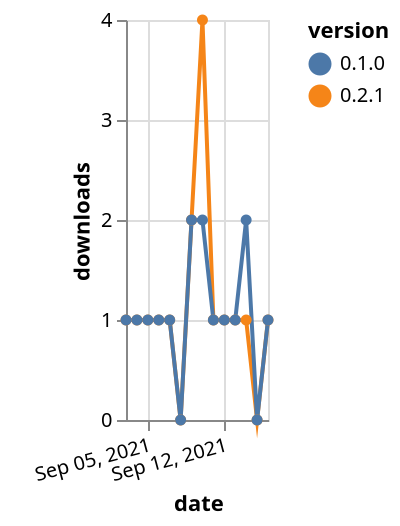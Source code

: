 {"$schema": "https://vega.github.io/schema/vega-lite/v5.json", "description": "A simple bar chart with embedded data.", "data": {"values": [{"date": "2021-09-03", "total": 157, "delta": 1, "version": "0.2.1"}, {"date": "2021-09-04", "total": 158, "delta": 1, "version": "0.2.1"}, {"date": "2021-09-05", "total": 159, "delta": 1, "version": "0.2.1"}, {"date": "2021-09-06", "total": 160, "delta": 1, "version": "0.2.1"}, {"date": "2021-09-07", "total": 161, "delta": 1, "version": "0.2.1"}, {"date": "2021-09-08", "total": 161, "delta": 0, "version": "0.2.1"}, {"date": "2021-09-09", "total": 163, "delta": 2, "version": "0.2.1"}, {"date": "2021-09-10", "total": 167, "delta": 4, "version": "0.2.1"}, {"date": "2021-09-11", "total": 168, "delta": 1, "version": "0.2.1"}, {"date": "2021-09-12", "total": 169, "delta": 1, "version": "0.2.1"}, {"date": "2021-09-13", "total": 170, "delta": 1, "version": "0.2.1"}, {"date": "2021-09-14", "total": 171, "delta": 1, "version": "0.2.1"}, {"date": "2021-09-15", "total": 171, "delta": 0, "version": "0.2.1"}, {"date": "2021-09-16", "total": 172, "delta": 1, "version": "0.2.1"}, {"date": "2021-09-03", "total": 231, "delta": 1, "version": "0.1.0"}, {"date": "2021-09-04", "total": 232, "delta": 1, "version": "0.1.0"}, {"date": "2021-09-05", "total": 233, "delta": 1, "version": "0.1.0"}, {"date": "2021-09-06", "total": 234, "delta": 1, "version": "0.1.0"}, {"date": "2021-09-07", "total": 235, "delta": 1, "version": "0.1.0"}, {"date": "2021-09-08", "total": 235, "delta": 0, "version": "0.1.0"}, {"date": "2021-09-09", "total": 237, "delta": 2, "version": "0.1.0"}, {"date": "2021-09-10", "total": 239, "delta": 2, "version": "0.1.0"}, {"date": "2021-09-11", "total": 240, "delta": 1, "version": "0.1.0"}, {"date": "2021-09-12", "total": 241, "delta": 1, "version": "0.1.0"}, {"date": "2021-09-13", "total": 242, "delta": 1, "version": "0.1.0"}, {"date": "2021-09-14", "total": 244, "delta": 2, "version": "0.1.0"}, {"date": "2021-09-15", "total": 244, "delta": 0, "version": "0.1.0"}, {"date": "2021-09-16", "total": 245, "delta": 1, "version": "0.1.0"}]}, "width": "container", "mark": {"type": "line", "point": {"filled": true}}, "encoding": {"x": {"field": "date", "type": "temporal", "timeUnit": "yearmonthdate", "title": "date", "axis": {"labelAngle": -15}}, "y": {"field": "delta", "type": "quantitative", "title": "downloads"}, "color": {"field": "version", "type": "nominal"}, "tooltip": {"field": "delta"}}}
